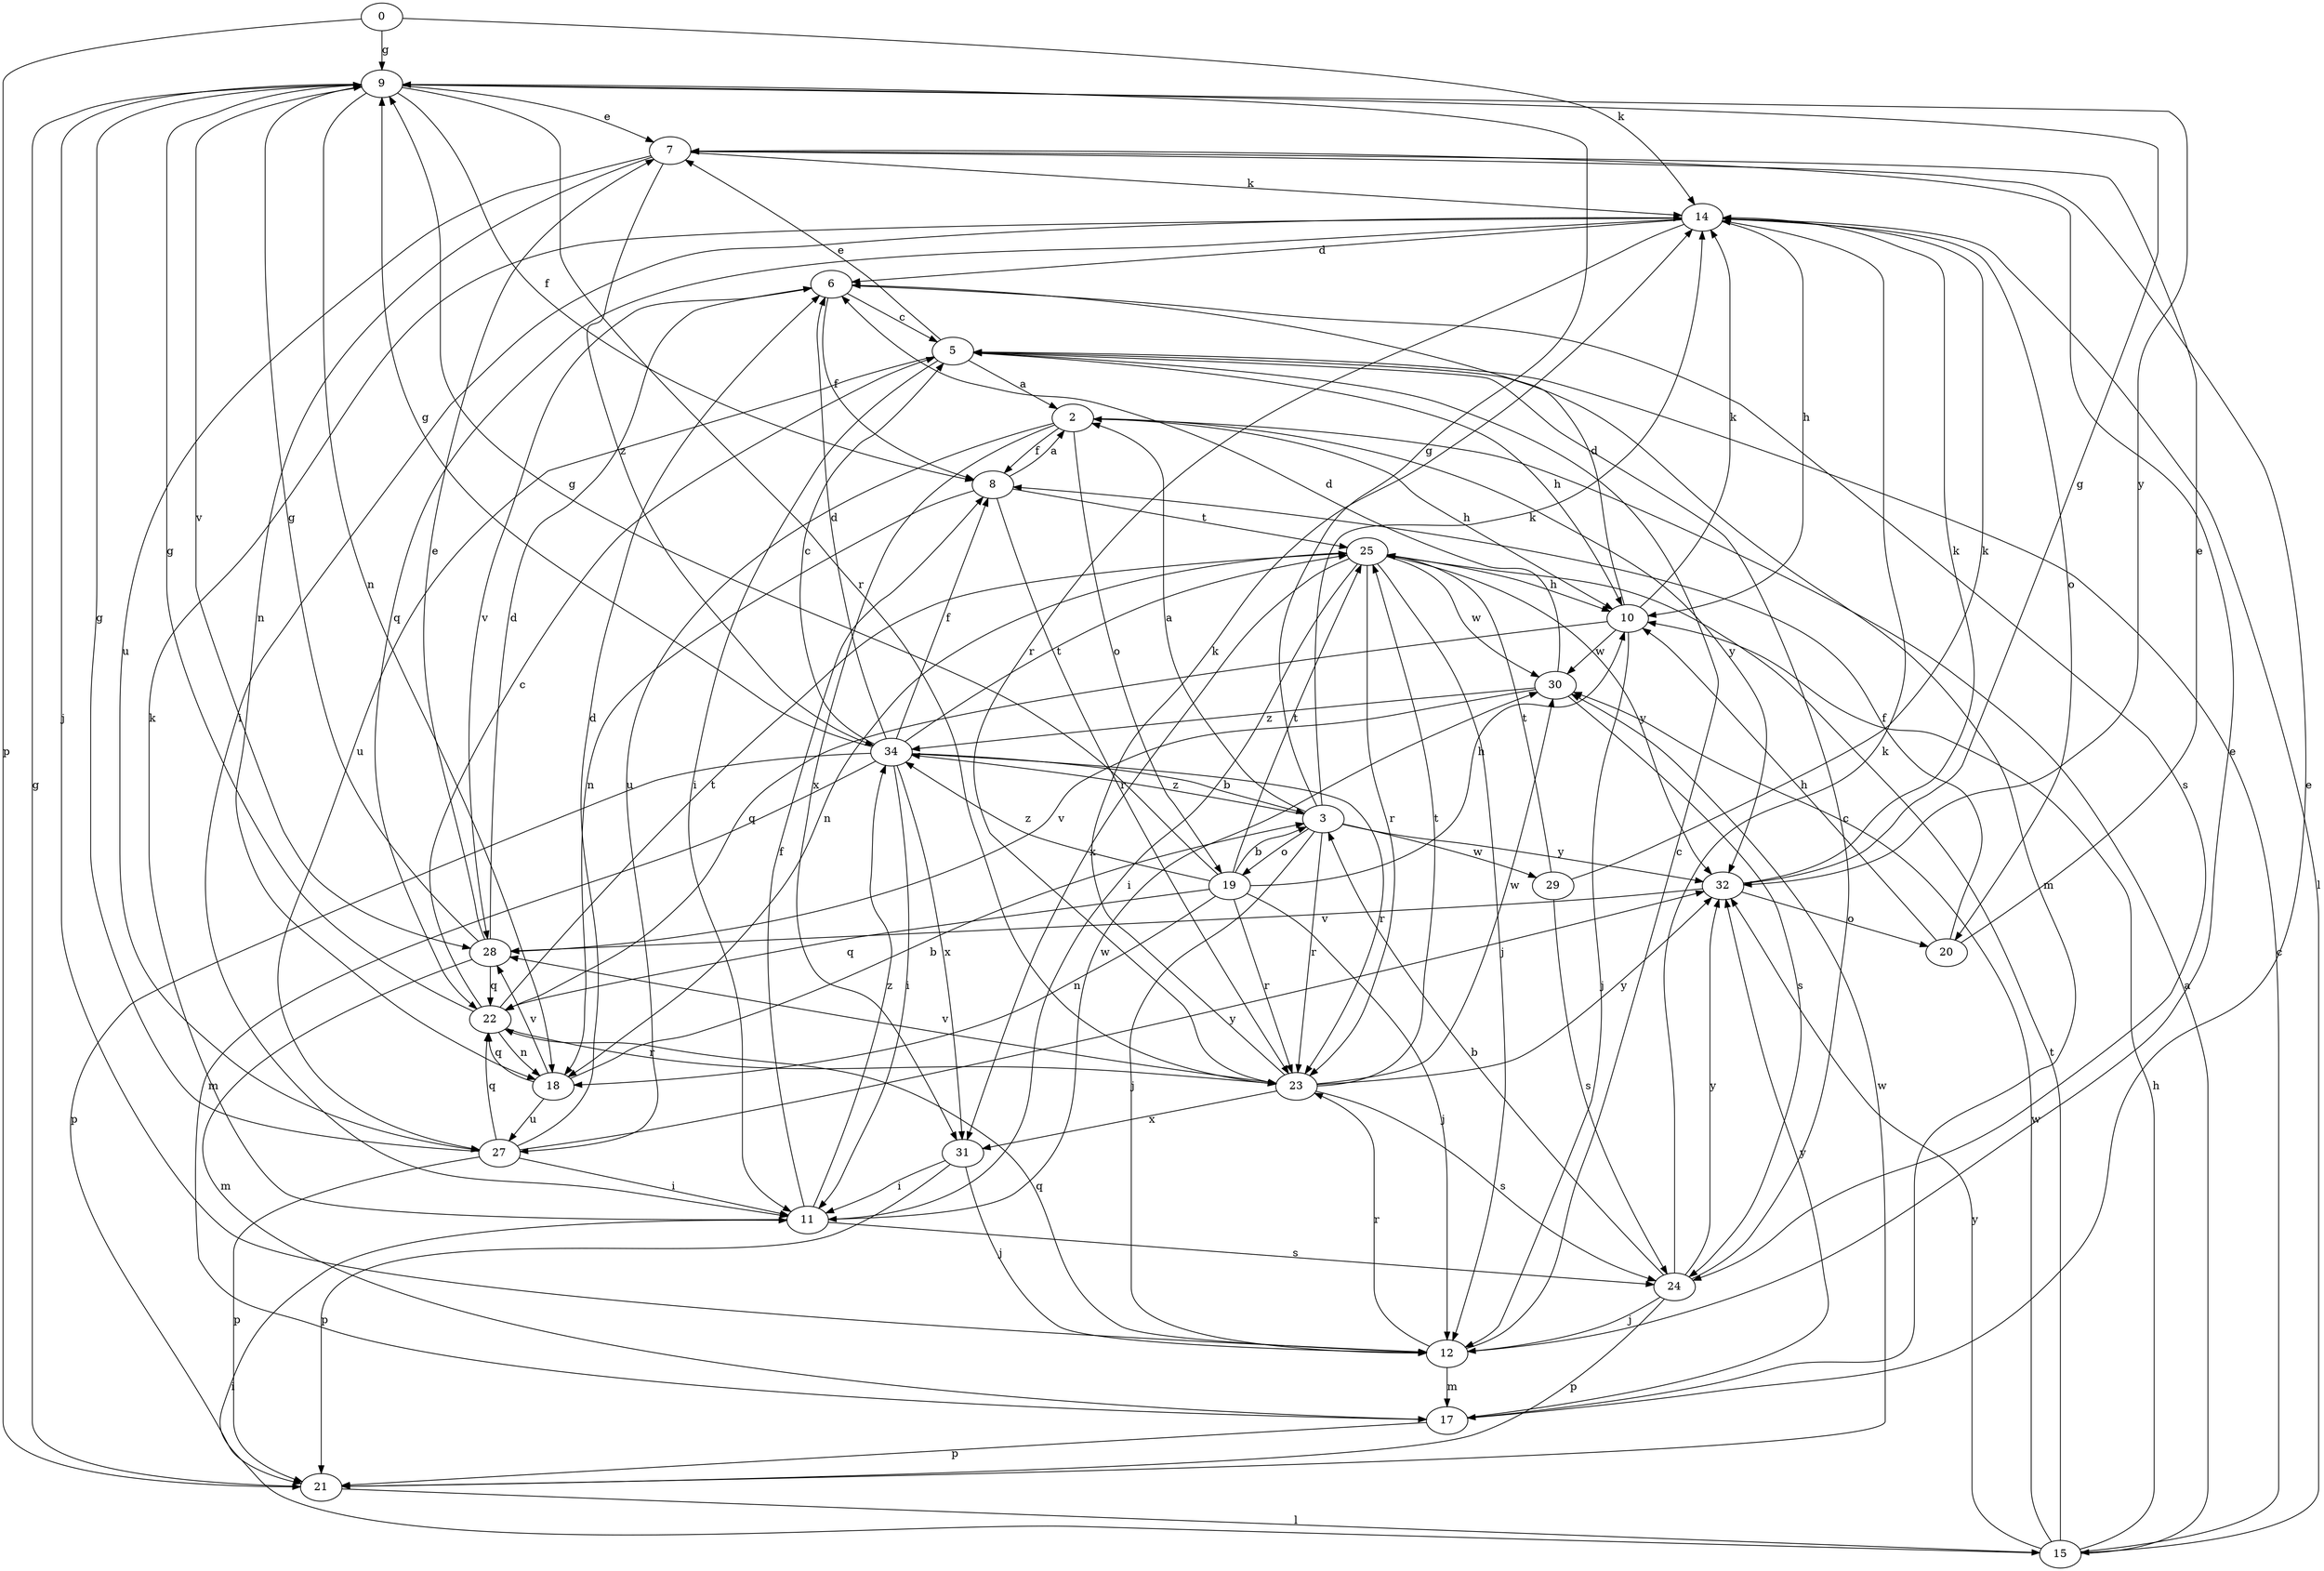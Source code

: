 strict digraph  {
0;
2;
3;
5;
6;
7;
8;
9;
10;
11;
12;
14;
15;
17;
18;
19;
20;
21;
22;
23;
24;
25;
27;
28;
29;
30;
31;
32;
34;
0 -> 9  [label=g];
0 -> 14  [label=k];
0 -> 21  [label=p];
2 -> 8  [label=f];
2 -> 10  [label=h];
2 -> 19  [label=o];
2 -> 27  [label=u];
2 -> 31  [label=x];
2 -> 32  [label=y];
3 -> 2  [label=a];
3 -> 9  [label=g];
3 -> 12  [label=j];
3 -> 14  [label=k];
3 -> 19  [label=o];
3 -> 23  [label=r];
3 -> 29  [label=w];
3 -> 32  [label=y];
3 -> 34  [label=z];
5 -> 2  [label=a];
5 -> 7  [label=e];
5 -> 10  [label=h];
5 -> 11  [label=i];
5 -> 17  [label=m];
5 -> 27  [label=u];
6 -> 5  [label=c];
6 -> 8  [label=f];
6 -> 24  [label=s];
6 -> 28  [label=v];
7 -> 14  [label=k];
7 -> 18  [label=n];
7 -> 27  [label=u];
7 -> 34  [label=z];
8 -> 2  [label=a];
8 -> 18  [label=n];
8 -> 23  [label=r];
8 -> 25  [label=t];
9 -> 7  [label=e];
9 -> 8  [label=f];
9 -> 12  [label=j];
9 -> 18  [label=n];
9 -> 23  [label=r];
9 -> 28  [label=v];
9 -> 32  [label=y];
10 -> 6  [label=d];
10 -> 12  [label=j];
10 -> 14  [label=k];
10 -> 22  [label=q];
10 -> 30  [label=w];
11 -> 8  [label=f];
11 -> 14  [label=k];
11 -> 24  [label=s];
11 -> 30  [label=w];
11 -> 34  [label=z];
12 -> 5  [label=c];
12 -> 7  [label=e];
12 -> 17  [label=m];
12 -> 22  [label=q];
12 -> 23  [label=r];
14 -> 6  [label=d];
14 -> 10  [label=h];
14 -> 11  [label=i];
14 -> 15  [label=l];
14 -> 20  [label=o];
14 -> 22  [label=q];
14 -> 23  [label=r];
15 -> 2  [label=a];
15 -> 5  [label=c];
15 -> 10  [label=h];
15 -> 11  [label=i];
15 -> 25  [label=t];
15 -> 30  [label=w];
15 -> 32  [label=y];
17 -> 7  [label=e];
17 -> 21  [label=p];
17 -> 32  [label=y];
18 -> 3  [label=b];
18 -> 22  [label=q];
18 -> 27  [label=u];
18 -> 28  [label=v];
19 -> 3  [label=b];
19 -> 9  [label=g];
19 -> 10  [label=h];
19 -> 12  [label=j];
19 -> 18  [label=n];
19 -> 22  [label=q];
19 -> 23  [label=r];
19 -> 25  [label=t];
19 -> 34  [label=z];
20 -> 7  [label=e];
20 -> 8  [label=f];
20 -> 10  [label=h];
21 -> 9  [label=g];
21 -> 15  [label=l];
21 -> 30  [label=w];
22 -> 5  [label=c];
22 -> 9  [label=g];
22 -> 18  [label=n];
22 -> 23  [label=r];
22 -> 25  [label=t];
23 -> 14  [label=k];
23 -> 24  [label=s];
23 -> 25  [label=t];
23 -> 28  [label=v];
23 -> 30  [label=w];
23 -> 31  [label=x];
23 -> 32  [label=y];
24 -> 3  [label=b];
24 -> 5  [label=c];
24 -> 12  [label=j];
24 -> 14  [label=k];
24 -> 21  [label=p];
24 -> 32  [label=y];
25 -> 10  [label=h];
25 -> 11  [label=i];
25 -> 12  [label=j];
25 -> 18  [label=n];
25 -> 23  [label=r];
25 -> 30  [label=w];
25 -> 31  [label=x];
25 -> 32  [label=y];
27 -> 6  [label=d];
27 -> 9  [label=g];
27 -> 11  [label=i];
27 -> 21  [label=p];
27 -> 22  [label=q];
27 -> 32  [label=y];
28 -> 6  [label=d];
28 -> 7  [label=e];
28 -> 9  [label=g];
28 -> 17  [label=m];
28 -> 22  [label=q];
29 -> 14  [label=k];
29 -> 24  [label=s];
29 -> 25  [label=t];
30 -> 6  [label=d];
30 -> 24  [label=s];
30 -> 28  [label=v];
30 -> 34  [label=z];
31 -> 11  [label=i];
31 -> 12  [label=j];
31 -> 21  [label=p];
32 -> 9  [label=g];
32 -> 14  [label=k];
32 -> 20  [label=o];
32 -> 28  [label=v];
34 -> 3  [label=b];
34 -> 5  [label=c];
34 -> 6  [label=d];
34 -> 8  [label=f];
34 -> 9  [label=g];
34 -> 11  [label=i];
34 -> 17  [label=m];
34 -> 21  [label=p];
34 -> 23  [label=r];
34 -> 25  [label=t];
34 -> 31  [label=x];
}
